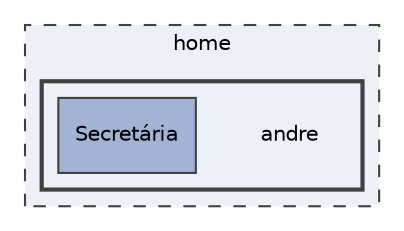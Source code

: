 digraph "/home/andre"
{
 // LATEX_PDF_SIZE
  edge [fontname="Helvetica",fontsize="10",labelfontname="Helvetica",labelfontsize="10"];
  node [fontname="Helvetica",fontsize="10",shape=record];
  compound=true
  subgraph clusterdir_43e0a1f539e00dcfa1a6bc4d4fee4fc2 {
    graph [ bgcolor="#edf0f7", pencolor="grey25", style="filled,dashed,", label="home", fontname="Helvetica", fontsize="10", URL="dir_43e0a1f539e00dcfa1a6bc4d4fee4fc2.html"]
  subgraph clusterdir_5173c6cbb1ea1b31a0a61ebb2073592d {
    graph [ bgcolor="#edf0f7", pencolor="grey25", style="filled,bold,", label="", fontname="Helvetica", fontsize="10", URL="dir_5173c6cbb1ea1b31a0a61ebb2073592d.html"]
    dir_5173c6cbb1ea1b31a0a61ebb2073592d [shape=plaintext, label="andre"];
  dir_d7a2a69ffa5ee2b55f170bc3e3331629 [shape=box, label="Secretária", style="filled,", fillcolor="#a2b4d6", color="grey25", URL="dir_d7a2a69ffa5ee2b55f170bc3e3331629.html"];
  }
  }
}
